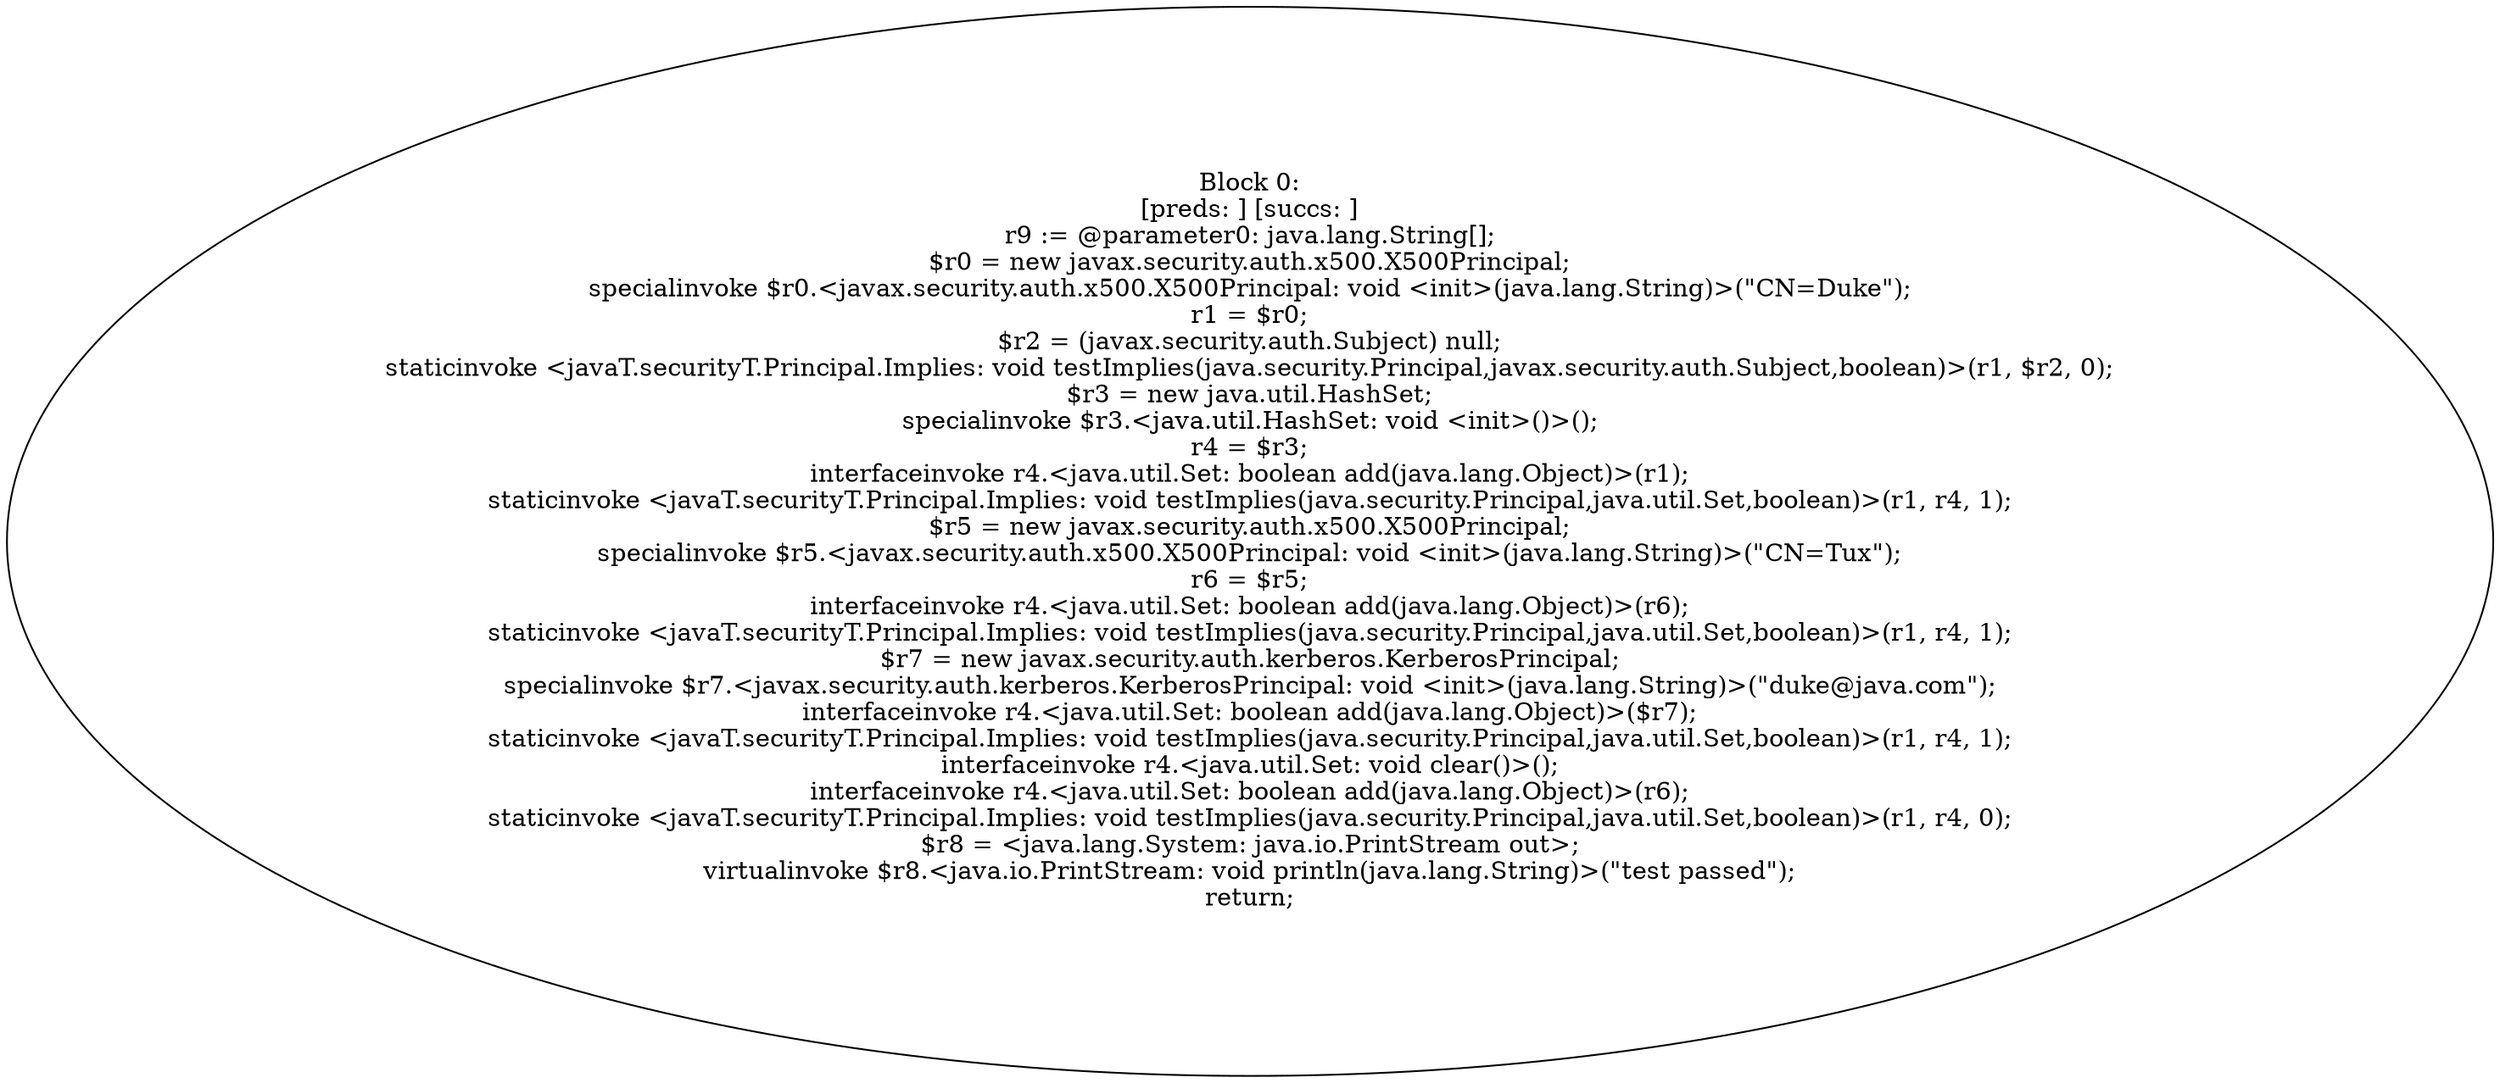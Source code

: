 digraph "unitGraph" {
    "Block 0:
[preds: ] [succs: ]
r9 := @parameter0: java.lang.String[];
$r0 = new javax.security.auth.x500.X500Principal;
specialinvoke $r0.<javax.security.auth.x500.X500Principal: void <init>(java.lang.String)>(\"CN=Duke\");
r1 = $r0;
$r2 = (javax.security.auth.Subject) null;
staticinvoke <javaT.securityT.Principal.Implies: void testImplies(java.security.Principal,javax.security.auth.Subject,boolean)>(r1, $r2, 0);
$r3 = new java.util.HashSet;
specialinvoke $r3.<java.util.HashSet: void <init>()>();
r4 = $r3;
interfaceinvoke r4.<java.util.Set: boolean add(java.lang.Object)>(r1);
staticinvoke <javaT.securityT.Principal.Implies: void testImplies(java.security.Principal,java.util.Set,boolean)>(r1, r4, 1);
$r5 = new javax.security.auth.x500.X500Principal;
specialinvoke $r5.<javax.security.auth.x500.X500Principal: void <init>(java.lang.String)>(\"CN=Tux\");
r6 = $r5;
interfaceinvoke r4.<java.util.Set: boolean add(java.lang.Object)>(r6);
staticinvoke <javaT.securityT.Principal.Implies: void testImplies(java.security.Principal,java.util.Set,boolean)>(r1, r4, 1);
$r7 = new javax.security.auth.kerberos.KerberosPrincipal;
specialinvoke $r7.<javax.security.auth.kerberos.KerberosPrincipal: void <init>(java.lang.String)>(\"duke@java.com\");
interfaceinvoke r4.<java.util.Set: boolean add(java.lang.Object)>($r7);
staticinvoke <javaT.securityT.Principal.Implies: void testImplies(java.security.Principal,java.util.Set,boolean)>(r1, r4, 1);
interfaceinvoke r4.<java.util.Set: void clear()>();
interfaceinvoke r4.<java.util.Set: boolean add(java.lang.Object)>(r6);
staticinvoke <javaT.securityT.Principal.Implies: void testImplies(java.security.Principal,java.util.Set,boolean)>(r1, r4, 0);
$r8 = <java.lang.System: java.io.PrintStream out>;
virtualinvoke $r8.<java.io.PrintStream: void println(java.lang.String)>(\"test passed\");
return;
"
}
